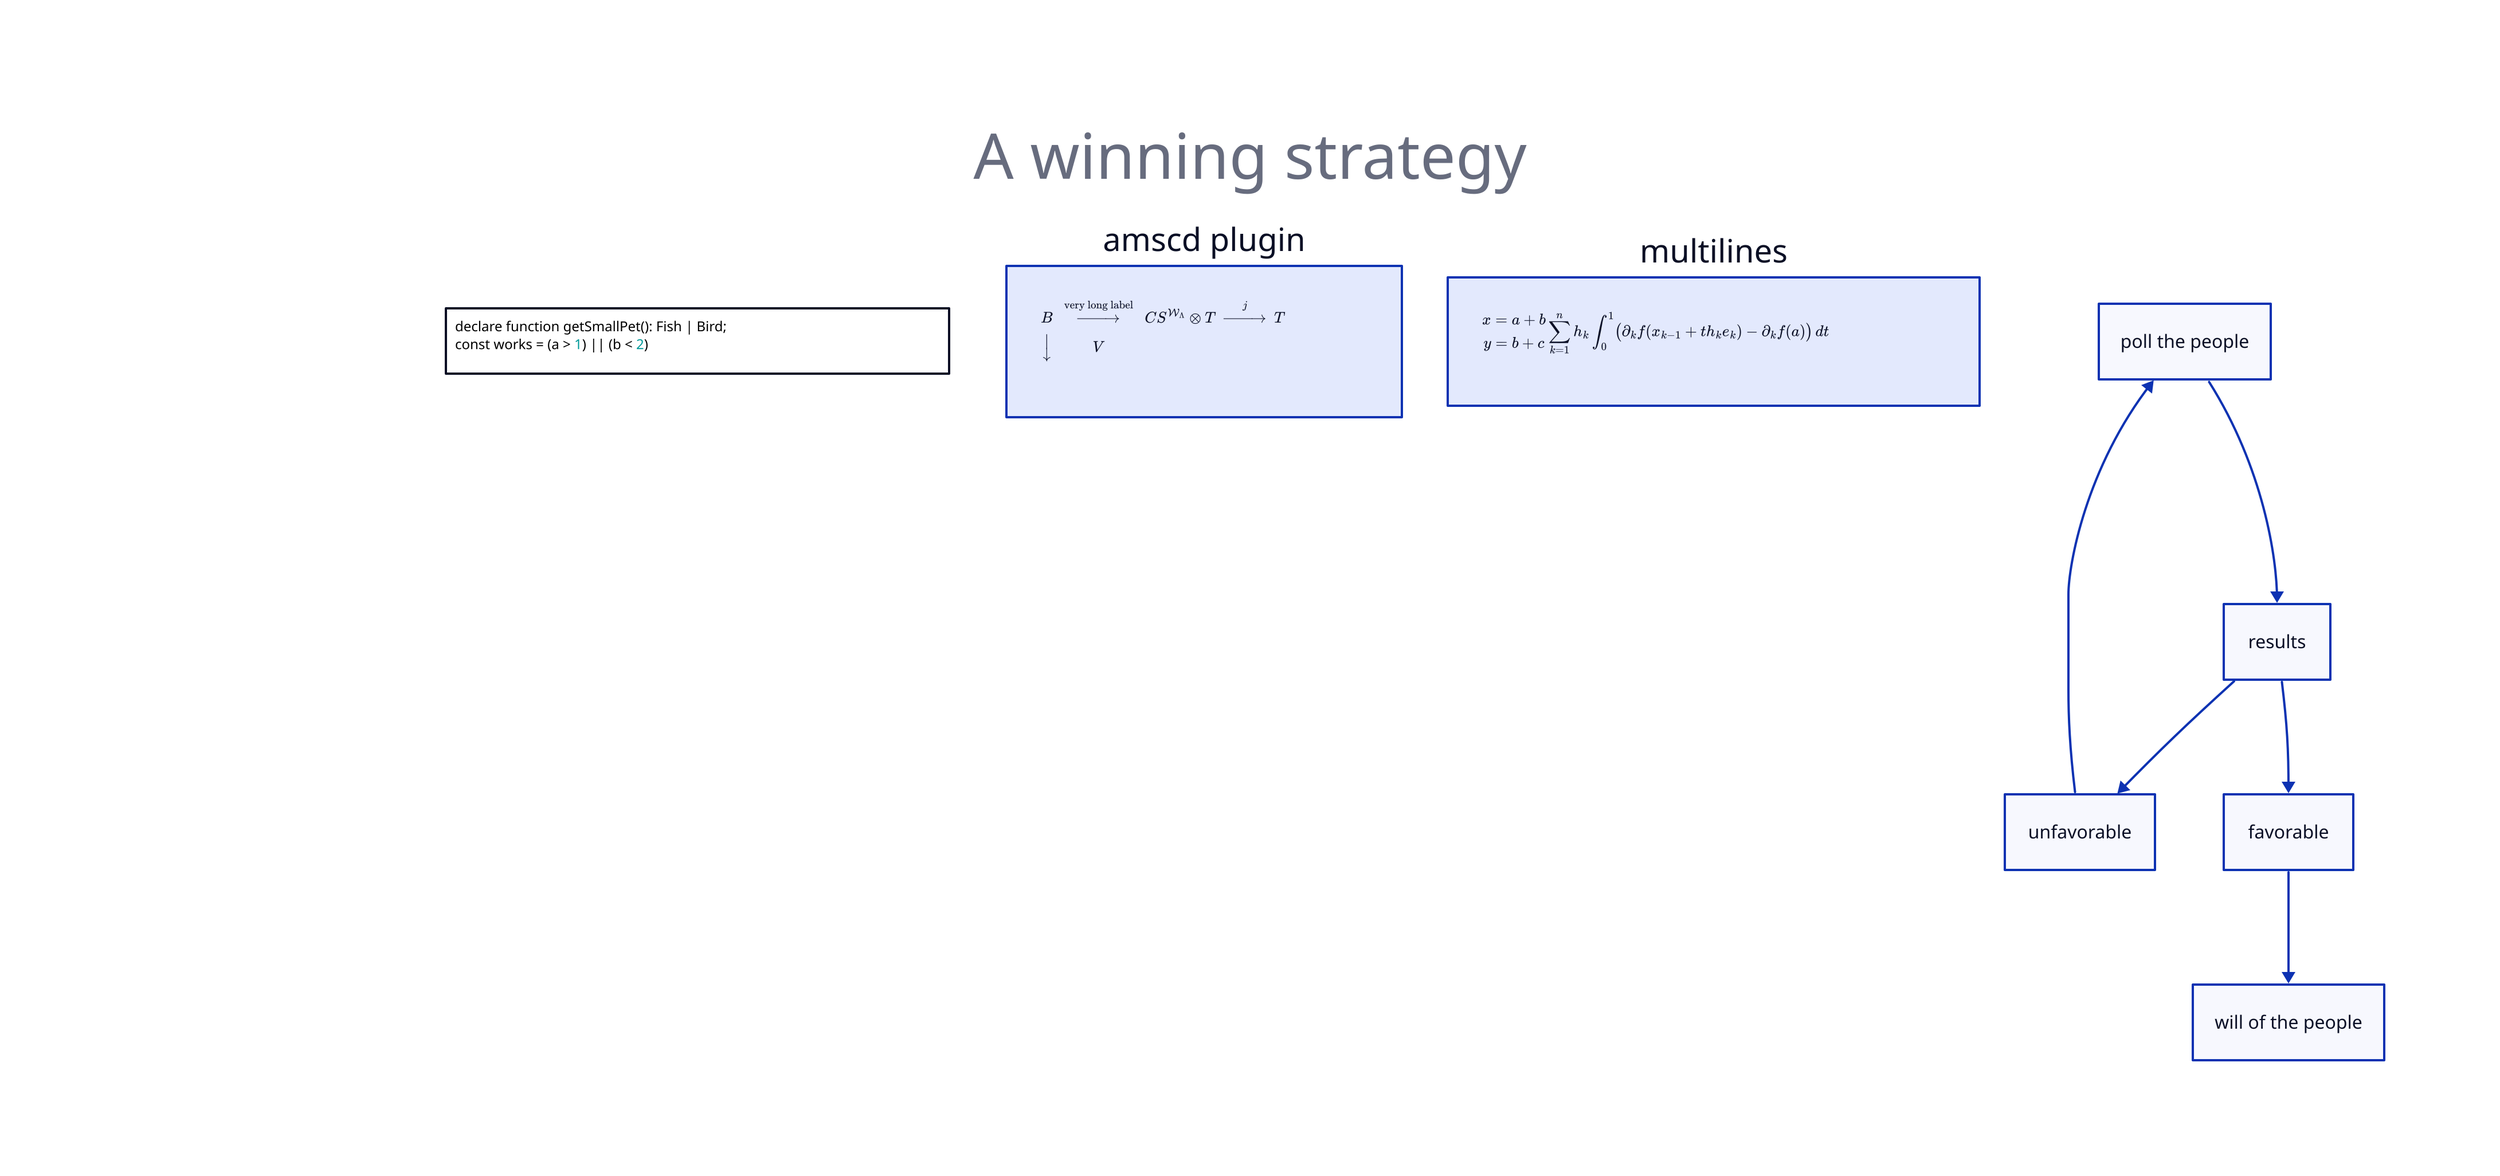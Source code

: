 explanation: |md
  # I can do headers
  - lists
  - lists

  And other normal markdown stuff
|

my_code: |||ts
  declare function getSmallPet(): Fish | Bird;
  const works = (a > 1) || (b < 2)
|||

my_code: |`ts
  declare function getSmallPet(): Fish | Bird;
  const works = (a > 1) || (b < 2)
`|

amscd plugin: {
  ex: |tex
\\begin{CD} B @>{\\text{very long label}}>> C S^{{\\mathcal{W}}_\\Lambda}\\otimes T @>j>> T\\\\ @VVV V \\end{CD}
|
}

multilines: {
  ex: |tex
\\displaylines{x = a + b \\\\ y = b + c}
\\sum_{k=1}^{n} h_{k} \\int_{0}^{1} \\bigl(\\partial_{k} f(x_{k-1}+t h_{k} e_{k}) -\\partial_{k} f(a)\\bigr) \\,dt
|
}

title: A winning strategy {
  shape: text
  near: top-center
  style: {
    font-size: 55
    italic: true
  }
}

poll the people -> results
results -> unfavorable -> poll the people
results -> favorable -> will of the people
